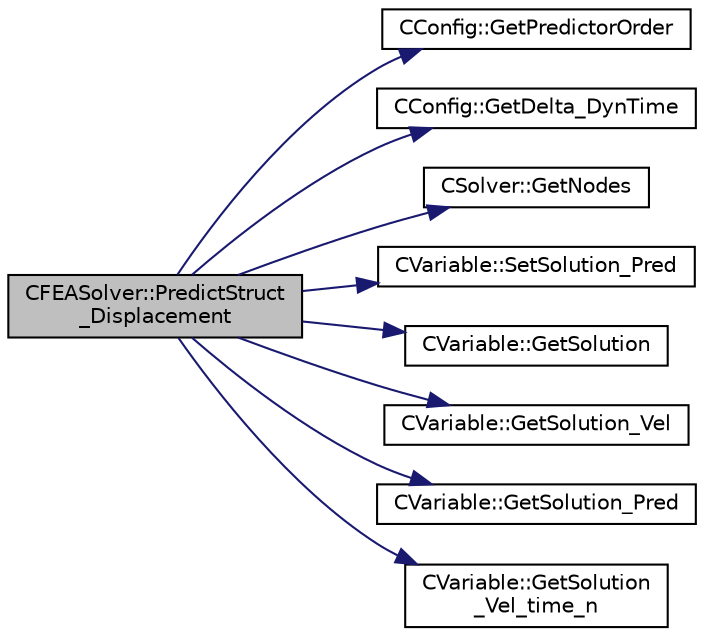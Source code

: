 digraph "CFEASolver::PredictStruct_Displacement"
{
  edge [fontname="Helvetica",fontsize="10",labelfontname="Helvetica",labelfontsize="10"];
  node [fontname="Helvetica",fontsize="10",shape=record];
  rankdir="LR";
  Node1025 [label="CFEASolver::PredictStruct\l_Displacement",height=0.2,width=0.4,color="black", fillcolor="grey75", style="filled", fontcolor="black"];
  Node1025 -> Node1026 [color="midnightblue",fontsize="10",style="solid",fontname="Helvetica"];
  Node1026 [label="CConfig::GetPredictorOrder",height=0.2,width=0.4,color="black", fillcolor="white", style="filled",URL="$class_c_config.html#accb1ca0099bd8df09281819dab01f999",tooltip="Get the order of the predictor for FSI applications. "];
  Node1025 -> Node1027 [color="midnightblue",fontsize="10",style="solid",fontname="Helvetica"];
  Node1027 [label="CConfig::GetDelta_DynTime",height=0.2,width=0.4,color="black", fillcolor="white", style="filled",URL="$class_c_config.html#a878d0706882c22f85903e27e1047b3ea",tooltip="If we are prforming an unsteady simulation, there is only one value of the time step for the complete..."];
  Node1025 -> Node1028 [color="midnightblue",fontsize="10",style="solid",fontname="Helvetica"];
  Node1028 [label="CSolver::GetNodes",height=0.2,width=0.4,color="black", fillcolor="white", style="filled",URL="$class_c_solver.html#af3198e52a2ea377bb765647b5e697197",tooltip="Allow outside access to the nodes of the solver, containing conservatives, primitives, etc. "];
  Node1025 -> Node1029 [color="midnightblue",fontsize="10",style="solid",fontname="Helvetica"];
  Node1029 [label="CVariable::SetSolution_Pred",height=0.2,width=0.4,color="black", fillcolor="white", style="filled",URL="$class_c_variable.html#a82c69178a3045a8e5030abddf0241832",tooltip="A virtual member. Set the value of the solution predictor. "];
  Node1025 -> Node1030 [color="midnightblue",fontsize="10",style="solid",fontname="Helvetica"];
  Node1030 [label="CVariable::GetSolution",height=0.2,width=0.4,color="black", fillcolor="white", style="filled",URL="$class_c_variable.html#a261483e39c23c1de7cb9aea7e917c121",tooltip="Get the solution. "];
  Node1025 -> Node1031 [color="midnightblue",fontsize="10",style="solid",fontname="Helvetica"];
  Node1031 [label="CVariable::GetSolution_Vel",height=0.2,width=0.4,color="black", fillcolor="white", style="filled",URL="$class_c_variable.html#ae403ee21871629716cbabead1c587dac",tooltip="Get the velocity (Structural Analysis). "];
  Node1025 -> Node1032 [color="midnightblue",fontsize="10",style="solid",fontname="Helvetica"];
  Node1032 [label="CVariable::GetSolution_Pred",height=0.2,width=0.4,color="black", fillcolor="white", style="filled",URL="$class_c_variable.html#adba4a8e082e70a9a6fe5d1d9c6e5c820",tooltip="A virtual member. Get the value of the solution predictor. "];
  Node1025 -> Node1033 [color="midnightblue",fontsize="10",style="solid",fontname="Helvetica"];
  Node1033 [label="CVariable::GetSolution\l_Vel_time_n",height=0.2,width=0.4,color="black", fillcolor="white", style="filled",URL="$class_c_variable.html#ab36e9bb95a17f0561a94edb80f1ca4c0",tooltip="Get the velocity of the nodes (Structural Analysis) at time n. "];
}
